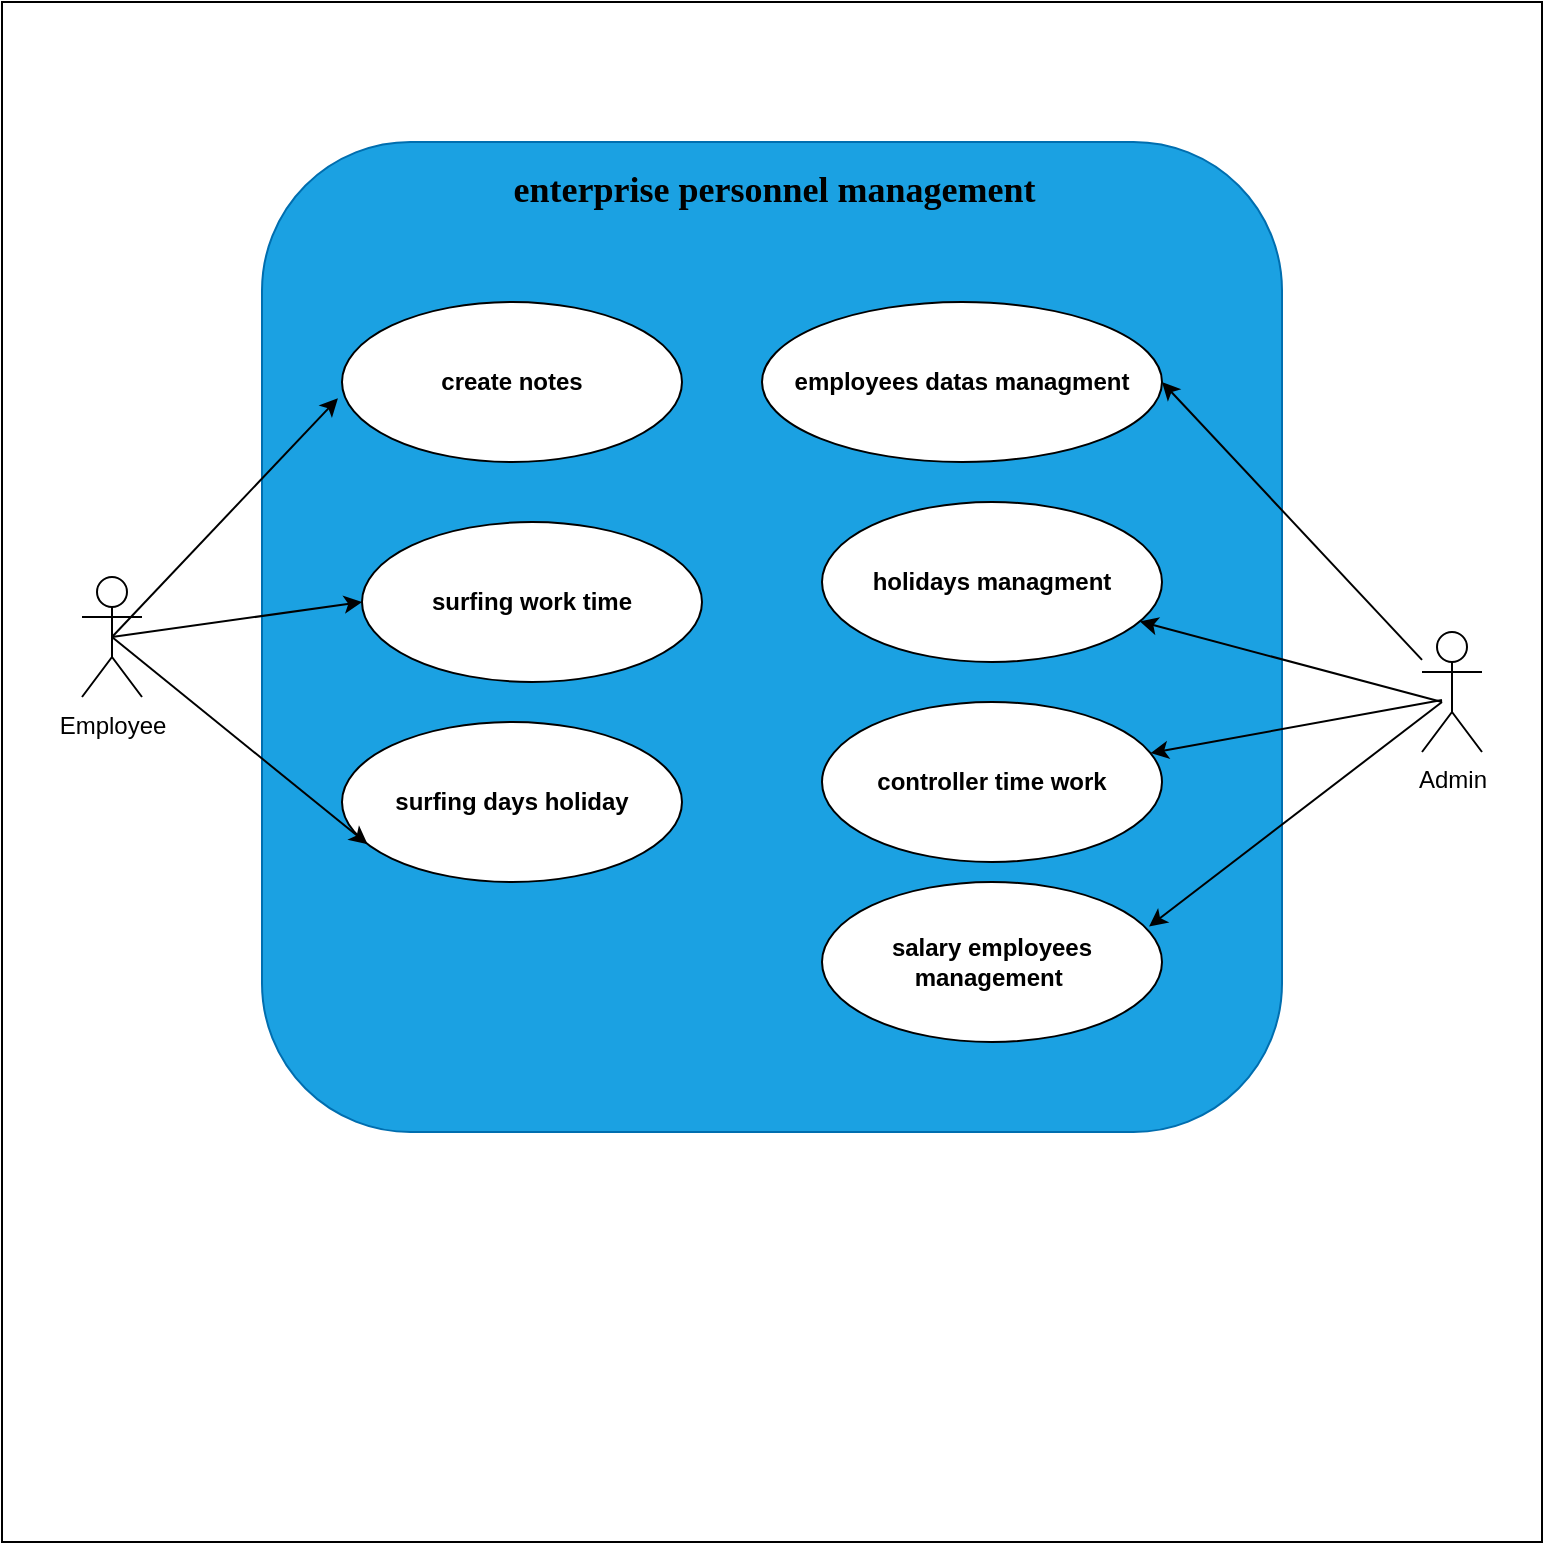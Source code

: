 <mxfile version="14.4.5" type="github">
  <diagram id="KjAj_RMJsYLgGQBorWqG" name="Page-1">
    <mxGraphModel dx="1038" dy="548" grid="1" gridSize="10" guides="1" tooltips="1" connect="1" arrows="1" fold="1" page="1" pageScale="1" pageWidth="827" pageHeight="1169" math="0" shadow="0">
      <root>
        <mxCell id="0" />
        <mxCell id="1" parent="0" />
        <mxCell id="yR43vQ5vfn2P8cn-DfaE-1" value="" style="whiteSpace=wrap;html=1;aspect=fixed;" vertex="1" parent="1">
          <mxGeometry x="30" y="160" width="770" height="770" as="geometry" />
        </mxCell>
        <mxCell id="yR43vQ5vfn2P8cn-DfaE-2" value="" style="rounded=1;whiteSpace=wrap;html=1;fillColor=#1ba1e2;strokeColor=#006EAF;fontColor=#ffffff;" vertex="1" parent="1">
          <mxGeometry x="160" y="230" width="510" height="495" as="geometry" />
        </mxCell>
        <mxCell id="yR43vQ5vfn2P8cn-DfaE-3" value="Employee" style="shape=umlActor;verticalLabelPosition=bottom;verticalAlign=top;html=1;outlineConnect=0;" vertex="1" parent="1">
          <mxGeometry x="70" y="447.5" width="30" height="60" as="geometry" />
        </mxCell>
        <mxCell id="yR43vQ5vfn2P8cn-DfaE-4" value="Admin" style="shape=umlActor;verticalLabelPosition=bottom;verticalAlign=top;html=1;outlineConnect=0;" vertex="1" parent="1">
          <mxGeometry x="740" y="475" width="30" height="60" as="geometry" />
        </mxCell>
        <mxCell id="yR43vQ5vfn2P8cn-DfaE-8" value="create notes" style="ellipse;whiteSpace=wrap;html=1;fontStyle=1" vertex="1" parent="1">
          <mxGeometry x="200" y="310" width="170" height="80" as="geometry" />
        </mxCell>
        <mxCell id="yR43vQ5vfn2P8cn-DfaE-10" value="employees datas managment" style="ellipse;whiteSpace=wrap;html=1;fontStyle=1" vertex="1" parent="1">
          <mxGeometry x="410" y="310" width="200" height="80" as="geometry" />
        </mxCell>
        <mxCell id="yR43vQ5vfn2P8cn-DfaE-11" value="holidays managment" style="ellipse;whiteSpace=wrap;html=1;fontStyle=1" vertex="1" parent="1">
          <mxGeometry x="440" y="410" width="170" height="80" as="geometry" />
        </mxCell>
        <mxCell id="yR43vQ5vfn2P8cn-DfaE-12" value="controller time work" style="ellipse;whiteSpace=wrap;html=1;fontStyle=1" vertex="1" parent="1">
          <mxGeometry x="440" y="510" width="170" height="80" as="geometry" />
        </mxCell>
        <mxCell id="yR43vQ5vfn2P8cn-DfaE-13" value="salary employees management&amp;nbsp;" style="ellipse;whiteSpace=wrap;html=1;fontStyle=1" vertex="1" parent="1">
          <mxGeometry x="440" y="600" width="170" height="80" as="geometry" />
        </mxCell>
        <mxCell id="yR43vQ5vfn2P8cn-DfaE-14" value="surfing&amp;nbsp;work time" style="ellipse;whiteSpace=wrap;html=1;fontStyle=1" vertex="1" parent="1">
          <mxGeometry x="210" y="420" width="170" height="80" as="geometry" />
        </mxCell>
        <mxCell id="yR43vQ5vfn2P8cn-DfaE-15" value="surfing days holiday" style="ellipse;whiteSpace=wrap;html=1;fontStyle=1" vertex="1" parent="1">
          <mxGeometry x="200" y="520" width="170" height="80" as="geometry" />
        </mxCell>
        <mxCell id="yR43vQ5vfn2P8cn-DfaE-16" value="" style="endArrow=classic;html=1;exitX=0.5;exitY=0.5;exitDx=0;exitDy=0;exitPerimeter=0;entryX=-0.012;entryY=0.602;entryDx=0;entryDy=0;entryPerimeter=0;" edge="1" parent="1" source="yR43vQ5vfn2P8cn-DfaE-3" target="yR43vQ5vfn2P8cn-DfaE-8">
          <mxGeometry width="50" height="50" relative="1" as="geometry">
            <mxPoint x="390" y="510" as="sourcePoint" />
            <mxPoint x="440" y="460" as="targetPoint" />
          </mxGeometry>
        </mxCell>
        <mxCell id="yR43vQ5vfn2P8cn-DfaE-18" value="" style="endArrow=classic;html=1;entryX=0;entryY=0.5;entryDx=0;entryDy=0;exitX=0.5;exitY=0.5;exitDx=0;exitDy=0;exitPerimeter=0;" edge="1" parent="1" source="yR43vQ5vfn2P8cn-DfaE-3" target="yR43vQ5vfn2P8cn-DfaE-14">
          <mxGeometry width="50" height="50" relative="1" as="geometry">
            <mxPoint x="115" y="400" as="sourcePoint" />
            <mxPoint x="251.96" y="348.16" as="targetPoint" />
          </mxGeometry>
        </mxCell>
        <mxCell id="yR43vQ5vfn2P8cn-DfaE-19" value="" style="endArrow=classic;html=1;entryX=0.075;entryY=0.763;entryDx=0;entryDy=0;exitX=0.5;exitY=0.5;exitDx=0;exitDy=0;exitPerimeter=0;entryPerimeter=0;" edge="1" parent="1" source="yR43vQ5vfn2P8cn-DfaE-3" target="yR43vQ5vfn2P8cn-DfaE-15">
          <mxGeometry width="50" height="50" relative="1" as="geometry">
            <mxPoint x="115" y="400" as="sourcePoint" />
            <mxPoint x="220" y="470" as="targetPoint" />
          </mxGeometry>
        </mxCell>
        <mxCell id="yR43vQ5vfn2P8cn-DfaE-20" value="" style="endArrow=classic;html=1;entryX=1;entryY=0.5;entryDx=0;entryDy=0;" edge="1" parent="1" source="yR43vQ5vfn2P8cn-DfaE-4" target="yR43vQ5vfn2P8cn-DfaE-10">
          <mxGeometry width="50" height="50" relative="1" as="geometry">
            <mxPoint x="640" y="440" as="sourcePoint" />
            <mxPoint x="690" y="390" as="targetPoint" />
          </mxGeometry>
        </mxCell>
        <mxCell id="yR43vQ5vfn2P8cn-DfaE-21" value="" style="endArrow=classic;html=1;" edge="1" parent="1" target="yR43vQ5vfn2P8cn-DfaE-11">
          <mxGeometry width="50" height="50" relative="1" as="geometry">
            <mxPoint x="750" y="510" as="sourcePoint" />
            <mxPoint x="620" y="360" as="targetPoint" />
          </mxGeometry>
        </mxCell>
        <mxCell id="yR43vQ5vfn2P8cn-DfaE-22" value="" style="endArrow=classic;html=1;" edge="1" parent="1" target="yR43vQ5vfn2P8cn-DfaE-12">
          <mxGeometry width="50" height="50" relative="1" as="geometry">
            <mxPoint x="750" y="509" as="sourcePoint" />
            <mxPoint x="612.416" y="476.516" as="targetPoint" />
          </mxGeometry>
        </mxCell>
        <mxCell id="yR43vQ5vfn2P8cn-DfaE-23" value="" style="endArrow=classic;html=1;entryX=0.962;entryY=0.278;entryDx=0;entryDy=0;entryPerimeter=0;" edge="1" parent="1" target="yR43vQ5vfn2P8cn-DfaE-13">
          <mxGeometry width="50" height="50" relative="1" as="geometry">
            <mxPoint x="750" y="510" as="sourcePoint" />
            <mxPoint x="614.699" y="546.095" as="targetPoint" />
          </mxGeometry>
        </mxCell>
        <mxCell id="yR43vQ5vfn2P8cn-DfaE-24" value="&#xa;&#xa;&lt;div class=&quot;flex items-center flex-shrink-0 text-white hidden md:block text-lg&quot; style=&quot;box-sizing: border-box; border: 0px solid rgb(237, 242, 247); display: block; align-items: center; font-size: 1.125rem; line-height: 1.75rem; font-style: normal; letter-spacing: normal; text-indent: 0px; text-transform: none; word-spacing: 0px;&quot;&gt;&lt;span&gt;&amp;nbsp;&lt;/span&gt;enterprise personnel management&lt;/div&gt;&lt;div class=&quot;flex-grow&quot; style=&quot;box-sizing: border-box; border: 0px solid rgb(237, 242, 247); color: rgb(0, 0, 0); font-size: medium; font-style: normal; letter-spacing: normal; text-indent: 0px; text-transform: none; word-spacing: 0px;&quot;&gt;&lt;/div&gt;&lt;div class=&quot;flex items-center w-auto h-full&quot; style=&quot;box-sizing: border-box; border: 0px solid rgb(237, 242, 247); display: flex; align-items: center; height: 42px; width: auto; color: rgb(0, 0, 0); font-size: medium; font-style: normal; letter-spacing: normal; text-indent: 0px; text-transform: none; word-spacing: 0px;&quot;&gt;&lt;div class=&quot;flex items-center&quot; style=&quot;box-sizing: border-box ; border: 0px solid rgb(237 , 242 , 247) ; display: flex ; align-items: center&quot;&gt;&lt;div class=&quot;relative mx-auto&quot; style=&quot;box-sizing: border-box ; border: 0px solid rgb(237 , 242 , 247) ; margin-left: auto ; margin-right: auto ; position: relative&quot;&gt;&lt;br class=&quot;Apple-interchange-newline&quot;&gt;&#xa;&#xa;&lt;/div&gt;&lt;/div&gt;&lt;/div&gt;" style="text;html=1;strokeColor=none;fillColor=none;align=center;verticalAlign=middle;whiteSpace=wrap;rounded=0;fontFamily=Tahoma;fontStyle=1" vertex="1" parent="1">
          <mxGeometry x="249" y="250" width="330" height="20" as="geometry" />
        </mxCell>
      </root>
    </mxGraphModel>
  </diagram>
</mxfile>
